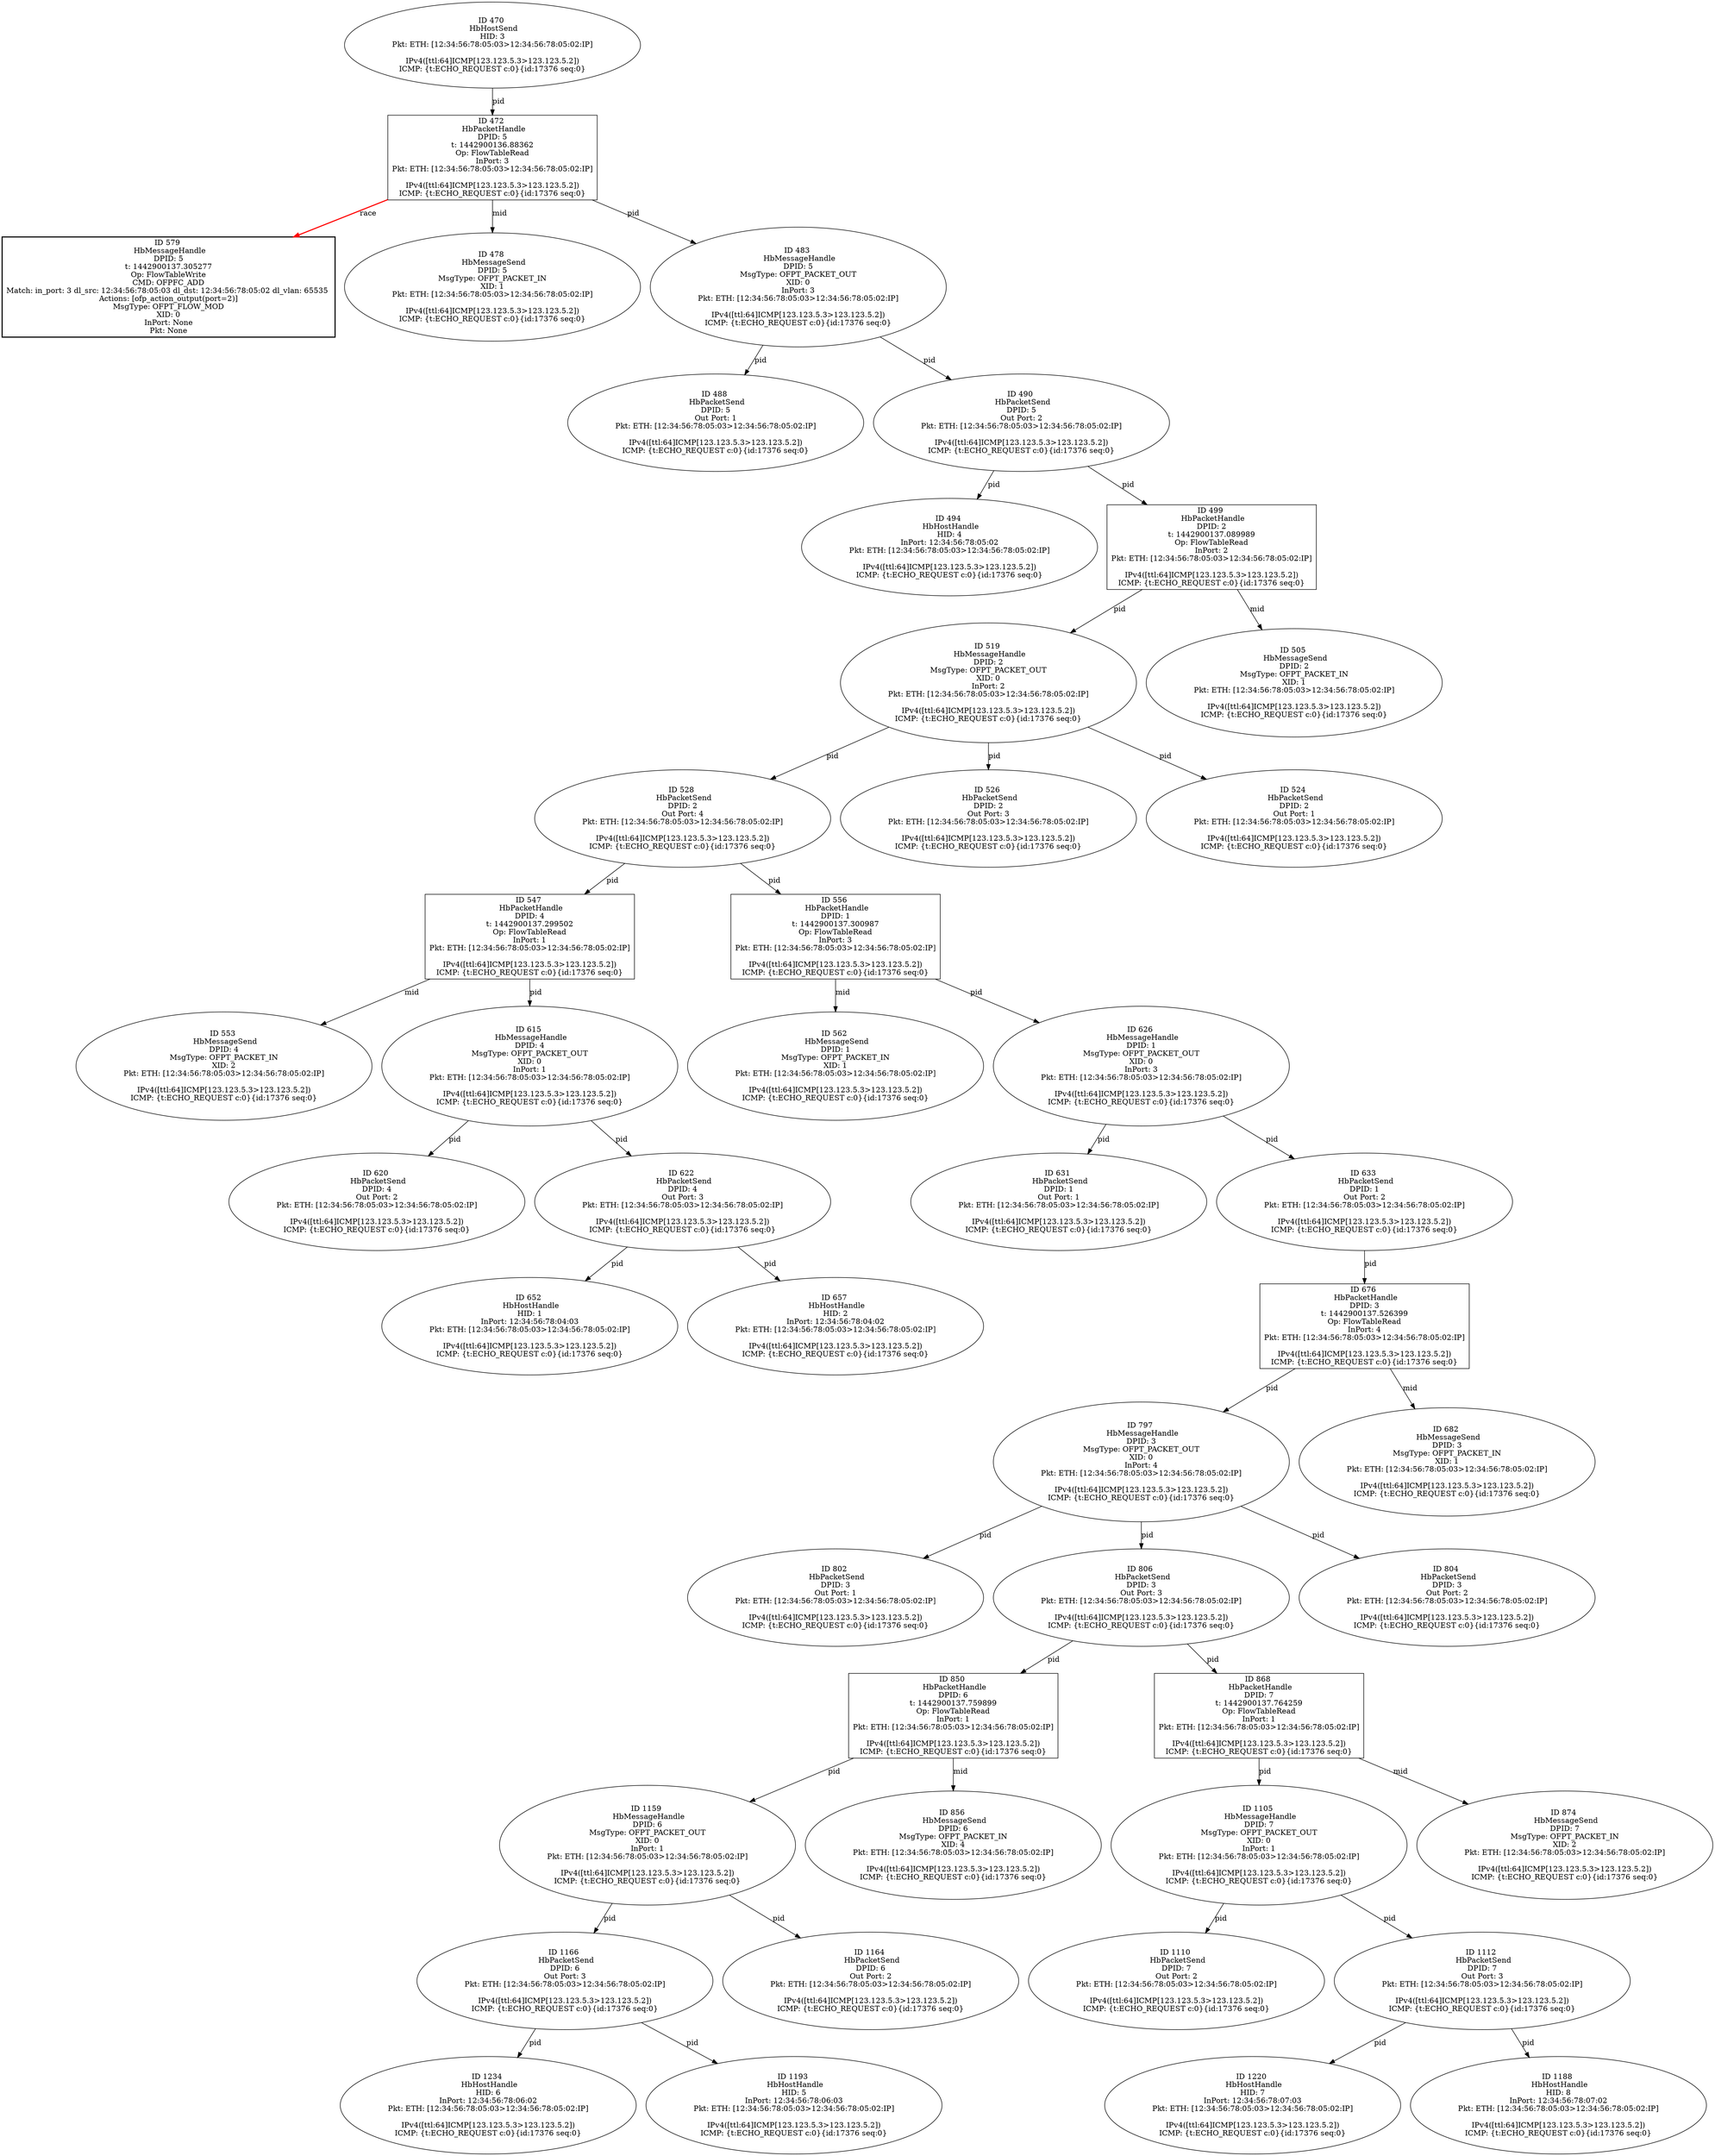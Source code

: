 strict digraph G {
1110 [shape=oval, event=<hb_events.HbPacketSend object at 0x107964b10>, label="ID 1110 
 HbPacketSend
DPID: 7
Out Port: 2
Pkt: ETH: [12:34:56:78:05:03>12:34:56:78:05:02:IP]

IPv4([ttl:64]ICMP[123.123.5.3>123.123.5.2])
ICMP: {t:ECHO_REQUEST c:0}{id:17376 seq:0}"];
519 [shape=oval, event=<hb_events.HbMessageHandle object at 0x1078902d0>, label="ID 519 
 HbMessageHandle
DPID: 2
MsgType: OFPT_PACKET_OUT
XID: 0
InPort: 2
Pkt: ETH: [12:34:56:78:05:03>12:34:56:78:05:02:IP]

IPv4([ttl:64]ICMP[123.123.5.3>123.123.5.2])
ICMP: {t:ECHO_REQUEST c:0}{id:17376 seq:0}"];
652 [shape=oval, event=<hb_events.HbHostHandle object at 0x1078b5ed0>, label="ID 652 
 HbHostHandle
HID: 1
InPort: 12:34:56:78:04:03
Pkt: ETH: [12:34:56:78:05:03>12:34:56:78:05:02:IP]

IPv4([ttl:64]ICMP[123.123.5.3>123.123.5.2])
ICMP: {t:ECHO_REQUEST c:0}{id:17376 seq:0}"];
1166 [shape=oval, event=<hb_events.HbPacketSend object at 0x1079ade50>, label="ID 1166 
 HbPacketSend
DPID: 6
Out Port: 3
Pkt: ETH: [12:34:56:78:05:03>12:34:56:78:05:02:IP]

IPv4([ttl:64]ICMP[123.123.5.3>123.123.5.2])
ICMP: {t:ECHO_REQUEST c:0}{id:17376 seq:0}"];
528 [shape=oval, event=<hb_events.HbPacketSend object at 0x107890c50>, label="ID 528 
 HbPacketSend
DPID: 2
Out Port: 4
Pkt: ETH: [12:34:56:78:05:03>12:34:56:78:05:02:IP]

IPv4([ttl:64]ICMP[123.123.5.3>123.123.5.2])
ICMP: {t:ECHO_REQUEST c:0}{id:17376 seq:0}"];
657 [shape=oval, event=<hb_events.HbHostHandle object at 0x1078bb390>, label="ID 657 
 HbHostHandle
HID: 2
InPort: 12:34:56:78:04:02
Pkt: ETH: [12:34:56:78:05:03>12:34:56:78:05:02:IP]

IPv4([ttl:64]ICMP[123.123.5.3>123.123.5.2])
ICMP: {t:ECHO_REQUEST c:0}{id:17376 seq:0}"];
494 [shape=oval, event=<hb_events.HbHostHandle object at 0x107885ed0>, label="ID 494 
 HbHostHandle
HID: 4
InPort: 12:34:56:78:05:02
Pkt: ETH: [12:34:56:78:05:03>12:34:56:78:05:02:IP]

IPv4([ttl:64]ICMP[123.123.5.3>123.123.5.2])
ICMP: {t:ECHO_REQUEST c:0}{id:17376 seq:0}"];
797 [shape=oval, event=<hb_events.HbMessageHandle object at 0x1078ea550>, label="ID 797 
 HbMessageHandle
DPID: 3
MsgType: OFPT_PACKET_OUT
XID: 0
InPort: 4
Pkt: ETH: [12:34:56:78:05:03>12:34:56:78:05:02:IP]

IPv4([ttl:64]ICMP[123.123.5.3>123.123.5.2])
ICMP: {t:ECHO_REQUEST c:0}{id:17376 seq:0}"];
802 [shape=oval, event=<hb_events.HbPacketSend object at 0x1078eaa50>, label="ID 802 
 HbPacketSend
DPID: 3
Out Port: 1
Pkt: ETH: [12:34:56:78:05:03>12:34:56:78:05:02:IP]

IPv4([ttl:64]ICMP[123.123.5.3>123.123.5.2])
ICMP: {t:ECHO_REQUEST c:0}{id:17376 seq:0}"];
547 [shape=box, event=<hb_events.HbPacketHandle object at 0x107896890>, label="ID 547 
 HbPacketHandle
DPID: 4
t: 1442900137.299502
Op: FlowTableRead
InPort: 1
Pkt: ETH: [12:34:56:78:05:03>12:34:56:78:05:02:IP]

IPv4([ttl:64]ICMP[123.123.5.3>123.123.5.2])
ICMP: {t:ECHO_REQUEST c:0}{id:17376 seq:0}"];
676 [shape=box, event=<hb_events.HbPacketHandle object at 0x1078c4450>, label="ID 676 
 HbPacketHandle
DPID: 3
t: 1442900137.526399
Op: FlowTableRead
InPort: 4
Pkt: ETH: [12:34:56:78:05:03>12:34:56:78:05:02:IP]

IPv4([ttl:64]ICMP[123.123.5.3>123.123.5.2])
ICMP: {t:ECHO_REQUEST c:0}{id:17376 seq:0}"];
806 [shape=oval, event=<hb_events.HbPacketSend object at 0x1078eaed0>, label="ID 806 
 HbPacketSend
DPID: 3
Out Port: 3
Pkt: ETH: [12:34:56:78:05:03>12:34:56:78:05:02:IP]

IPv4([ttl:64]ICMP[123.123.5.3>123.123.5.2])
ICMP: {t:ECHO_REQUEST c:0}{id:17376 seq:0}"];
553 [shape=oval, event=<hb_events.HbMessageSend object at 0x107896fd0>, label="ID 553 
 HbMessageSend
DPID: 4
MsgType: OFPT_PACKET_IN
XID: 2
Pkt: ETH: [12:34:56:78:05:03>12:34:56:78:05:02:IP]

IPv4([ttl:64]ICMP[123.123.5.3>123.123.5.2])
ICMP: {t:ECHO_REQUEST c:0}{id:17376 seq:0}"];
682 [shape=oval, event=<hb_events.HbMessageSend object at 0x1078c4b90>, label="ID 682 
 HbMessageSend
DPID: 3
MsgType: OFPT_PACKET_IN
XID: 1
Pkt: ETH: [12:34:56:78:05:03>12:34:56:78:05:02:IP]

IPv4([ttl:64]ICMP[123.123.5.3>123.123.5.2])
ICMP: {t:ECHO_REQUEST c:0}{id:17376 seq:0}"];
1159 [shape=oval, event=<hb_events.HbMessageHandle object at 0x1079ad350>, label="ID 1159 
 HbMessageHandle
DPID: 6
MsgType: OFPT_PACKET_OUT
XID: 0
InPort: 1
Pkt: ETH: [12:34:56:78:05:03>12:34:56:78:05:02:IP]

IPv4([ttl:64]ICMP[123.123.5.3>123.123.5.2])
ICMP: {t:ECHO_REQUEST c:0}{id:17376 seq:0}"];
556 [shape=box, event=<hb_events.HbPacketHandle object at 0x10789e050>, label="ID 556 
 HbPacketHandle
DPID: 1
t: 1442900137.300987
Op: FlowTableRead
InPort: 3
Pkt: ETH: [12:34:56:78:05:03>12:34:56:78:05:02:IP]

IPv4([ttl:64]ICMP[123.123.5.3>123.123.5.2])
ICMP: {t:ECHO_REQUEST c:0}{id:17376 seq:0}"];
562 [shape=oval, event=<hb_events.HbMessageSend object at 0x10789e790>, label="ID 562 
 HbMessageSend
DPID: 1
MsgType: OFPT_PACKET_IN
XID: 1
Pkt: ETH: [12:34:56:78:05:03>12:34:56:78:05:02:IP]

IPv4([ttl:64]ICMP[123.123.5.3>123.123.5.2])
ICMP: {t:ECHO_REQUEST c:0}{id:17376 seq:0}"];
579 [shape=box, style=bold, event=<hb_events.HbMessageHandle object at 0x1078a3510>, label="ID 579 
 HbMessageHandle
DPID: 5
t: 1442900137.305277
Op: FlowTableWrite
CMD: OFPFC_ADD
Match: in_port: 3 dl_src: 12:34:56:78:05:03 dl_dst: 12:34:56:78:05:02 dl_vlan: 65535 
Actions: [ofp_action_output(port=2)]
MsgType: OFPT_FLOW_MOD
XID: 0
InPort: None
Pkt: None"];
1220 [shape=oval, event=<hb_events.HbHostHandle object at 0x1079bbcd0>, label="ID 1220 
 HbHostHandle
HID: 7
InPort: 12:34:56:78:07:03
Pkt: ETH: [12:34:56:78:05:03>12:34:56:78:05:02:IP]

IPv4([ttl:64]ICMP[123.123.5.3>123.123.5.2])
ICMP: {t:ECHO_REQUEST c:0}{id:17376 seq:0}"];
1164 [shape=oval, event=<hb_events.HbPacketSend object at 0x1079adc10>, label="ID 1164 
 HbPacketSend
DPID: 6
Out Port: 2
Pkt: ETH: [12:34:56:78:05:03>12:34:56:78:05:02:IP]

IPv4([ttl:64]ICMP[123.123.5.3>123.123.5.2])
ICMP: {t:ECHO_REQUEST c:0}{id:17376 seq:0}"];
631 [shape=oval, event=<hb_events.HbPacketSend object at 0x1078b1e10>, label="ID 631 
 HbPacketSend
DPID: 1
Out Port: 1
Pkt: ETH: [12:34:56:78:05:03>12:34:56:78:05:02:IP]

IPv4([ttl:64]ICMP[123.123.5.3>123.123.5.2])
ICMP: {t:ECHO_REQUEST c:0}{id:17376 seq:0}"];
1105 [shape=oval, event=<hb_events.HbMessageHandle object at 0x107964610>, label="ID 1105 
 HbMessageHandle
DPID: 7
MsgType: OFPT_PACKET_OUT
XID: 0
InPort: 1
Pkt: ETH: [12:34:56:78:05:03>12:34:56:78:05:02:IP]

IPv4([ttl:64]ICMP[123.123.5.3>123.123.5.2])
ICMP: {t:ECHO_REQUEST c:0}{id:17376 seq:0}"];
850 [shape=box, event=<hb_events.HbPacketHandle object at 0x1078f7710>, label="ID 850 
 HbPacketHandle
DPID: 6
t: 1442900137.759899
Op: FlowTableRead
InPort: 1
Pkt: ETH: [12:34:56:78:05:03>12:34:56:78:05:02:IP]

IPv4([ttl:64]ICMP[123.123.5.3>123.123.5.2])
ICMP: {t:ECHO_REQUEST c:0}{id:17376 seq:0}"];
526 [shape=oval, event=<hb_events.HbPacketSend object at 0x107890a10>, label="ID 526 
 HbPacketSend
DPID: 2
Out Port: 3
Pkt: ETH: [12:34:56:78:05:03>12:34:56:78:05:02:IP]

IPv4([ttl:64]ICMP[123.123.5.3>123.123.5.2])
ICMP: {t:ECHO_REQUEST c:0}{id:17376 seq:0}"];
470 [shape=oval, event=<hb_events.HbHostSend object at 0x107878a90>, label="ID 470 
 HbHostSend
HID: 3
Pkt: ETH: [12:34:56:78:05:03>12:34:56:78:05:02:IP]

IPv4([ttl:64]ICMP[123.123.5.3>123.123.5.2])
ICMP: {t:ECHO_REQUEST c:0}{id:17376 seq:0}"];
505 [shape=oval, event=<hb_events.HbMessageSend object at 0x107889ad0>, label="ID 505 
 HbMessageSend
DPID: 2
MsgType: OFPT_PACKET_IN
XID: 1
Pkt: ETH: [12:34:56:78:05:03>12:34:56:78:05:02:IP]

IPv4([ttl:64]ICMP[123.123.5.3>123.123.5.2])
ICMP: {t:ECHO_REQUEST c:0}{id:17376 seq:0}"];
472 [shape=box, event=<hb_events.HbPacketHandle object at 0x107878d90>, label="ID 472 
 HbPacketHandle
DPID: 5
t: 1442900136.88362
Op: FlowTableRead
InPort: 3
Pkt: ETH: [12:34:56:78:05:03>12:34:56:78:05:02:IP]

IPv4([ttl:64]ICMP[123.123.5.3>123.123.5.2])
ICMP: {t:ECHO_REQUEST c:0}{id:17376 seq:0}"];
804 [shape=oval, event=<hb_events.HbPacketSend object at 0x1078eac90>, label="ID 804 
 HbPacketSend
DPID: 3
Out Port: 2
Pkt: ETH: [12:34:56:78:05:03>12:34:56:78:05:02:IP]

IPv4([ttl:64]ICMP[123.123.5.3>123.123.5.2])
ICMP: {t:ECHO_REQUEST c:0}{id:17376 seq:0}"];
478 [shape=oval, event=<hb_events.HbMessageSend object at 0x107885510>, label="ID 478 
 HbMessageSend
DPID: 5
MsgType: OFPT_PACKET_IN
XID: 1
Pkt: ETH: [12:34:56:78:05:03>12:34:56:78:05:02:IP]

IPv4([ttl:64]ICMP[123.123.5.3>123.123.5.2])
ICMP: {t:ECHO_REQUEST c:0}{id:17376 seq:0}"];
483 [shape=oval, event=<hb_events.HbMessageHandle object at 0x107885550>, label="ID 483 
 HbMessageHandle
DPID: 5
MsgType: OFPT_PACKET_OUT
XID: 0
InPort: 3
Pkt: ETH: [12:34:56:78:05:03>12:34:56:78:05:02:IP]

IPv4([ttl:64]ICMP[123.123.5.3>123.123.5.2])
ICMP: {t:ECHO_REQUEST c:0}{id:17376 seq:0}"];
868 [shape=box, event=<hb_events.HbPacketHandle object at 0x1078fe9d0>, label="ID 868 
 HbPacketHandle
DPID: 7
t: 1442900137.764259
Op: FlowTableRead
InPort: 1
Pkt: ETH: [12:34:56:78:05:03>12:34:56:78:05:02:IP]

IPv4([ttl:64]ICMP[123.123.5.3>123.123.5.2])
ICMP: {t:ECHO_REQUEST c:0}{id:17376 seq:0}"];
615 [shape=oval, event=<hb_events.HbMessageHandle object at 0x1078abf50>, label="ID 615 
 HbMessageHandle
DPID: 4
MsgType: OFPT_PACKET_OUT
XID: 0
InPort: 1
Pkt: ETH: [12:34:56:78:05:03>12:34:56:78:05:02:IP]

IPv4([ttl:64]ICMP[123.123.5.3>123.123.5.2])
ICMP: {t:ECHO_REQUEST c:0}{id:17376 seq:0}"];
488 [shape=oval, event=<hb_events.HbPacketSend object at 0x107885a50>, label="ID 488 
 HbPacketSend
DPID: 5
Out Port: 1
Pkt: ETH: [12:34:56:78:05:03>12:34:56:78:05:02:IP]

IPv4([ttl:64]ICMP[123.123.5.3>123.123.5.2])
ICMP: {t:ECHO_REQUEST c:0}{id:17376 seq:0}"];
490 [shape=oval, event=<hb_events.HbPacketSend object at 0x107885c90>, label="ID 490 
 HbPacketSend
DPID: 5
Out Port: 2
Pkt: ETH: [12:34:56:78:05:03>12:34:56:78:05:02:IP]

IPv4([ttl:64]ICMP[123.123.5.3>123.123.5.2])
ICMP: {t:ECHO_REQUEST c:0}{id:17376 seq:0}"];
620 [shape=oval, event=<hb_events.HbPacketSend object at 0x1078b1490>, label="ID 620 
 HbPacketSend
DPID: 4
Out Port: 2
Pkt: ETH: [12:34:56:78:05:03>12:34:56:78:05:02:IP]

IPv4([ttl:64]ICMP[123.123.5.3>123.123.5.2])
ICMP: {t:ECHO_REQUEST c:0}{id:17376 seq:0}"];
1234 [shape=oval, event=<hb_events.HbHostHandle object at 0x1079c1910>, label="ID 1234 
 HbHostHandle
HID: 6
InPort: 12:34:56:78:06:02
Pkt: ETH: [12:34:56:78:05:03>12:34:56:78:05:02:IP]

IPv4([ttl:64]ICMP[123.123.5.3>123.123.5.2])
ICMP: {t:ECHO_REQUEST c:0}{id:17376 seq:0}"];
622 [shape=oval, event=<hb_events.HbPacketSend object at 0x1078b16d0>, label="ID 622 
 HbPacketSend
DPID: 4
Out Port: 3
Pkt: ETH: [12:34:56:78:05:03>12:34:56:78:05:02:IP]

IPv4([ttl:64]ICMP[123.123.5.3>123.123.5.2])
ICMP: {t:ECHO_REQUEST c:0}{id:17376 seq:0}"];
856 [shape=oval, event=<hb_events.HbMessageSend object at 0x1078f7e50>, label="ID 856 
 HbMessageSend
DPID: 6
MsgType: OFPT_PACKET_IN
XID: 4
Pkt: ETH: [12:34:56:78:05:03>12:34:56:78:05:02:IP]

IPv4([ttl:64]ICMP[123.123.5.3>123.123.5.2])
ICMP: {t:ECHO_REQUEST c:0}{id:17376 seq:0}"];
1188 [shape=oval, event=<hb_events.HbHostHandle object at 0x1079b40d0>, label="ID 1188 
 HbHostHandle
HID: 8
InPort: 12:34:56:78:07:02
Pkt: ETH: [12:34:56:78:05:03>12:34:56:78:05:02:IP]

IPv4([ttl:64]ICMP[123.123.5.3>123.123.5.2])
ICMP: {t:ECHO_REQUEST c:0}{id:17376 seq:0}"];
626 [shape=oval, event=<hb_events.HbMessageHandle object at 0x1078b1910>, label="ID 626 
 HbMessageHandle
DPID: 1
MsgType: OFPT_PACKET_OUT
XID: 0
InPort: 3
Pkt: ETH: [12:34:56:78:05:03>12:34:56:78:05:02:IP]

IPv4([ttl:64]ICMP[123.123.5.3>123.123.5.2])
ICMP: {t:ECHO_REQUEST c:0}{id:17376 seq:0}"];
499 [shape=box, event=<hb_events.HbPacketHandle object at 0x107889390>, label="ID 499 
 HbPacketHandle
DPID: 2
t: 1442900137.089989
Op: FlowTableRead
InPort: 2
Pkt: ETH: [12:34:56:78:05:03>12:34:56:78:05:02:IP]

IPv4([ttl:64]ICMP[123.123.5.3>123.123.5.2])
ICMP: {t:ECHO_REQUEST c:0}{id:17376 seq:0}"];
1193 [shape=oval, event=<hb_events.HbHostHandle object at 0x1079b4550>, label="ID 1193 
 HbHostHandle
HID: 5
InPort: 12:34:56:78:06:03
Pkt: ETH: [12:34:56:78:05:03>12:34:56:78:05:02:IP]

IPv4([ttl:64]ICMP[123.123.5.3>123.123.5.2])
ICMP: {t:ECHO_REQUEST c:0}{id:17376 seq:0}"];
1112 [shape=oval, event=<hb_events.HbPacketSend object at 0x107964d50>, label="ID 1112 
 HbPacketSend
DPID: 7
Out Port: 3
Pkt: ETH: [12:34:56:78:05:03>12:34:56:78:05:02:IP]

IPv4([ttl:64]ICMP[123.123.5.3>123.123.5.2])
ICMP: {t:ECHO_REQUEST c:0}{id:17376 seq:0}"];
633 [shape=oval, event=<hb_events.HbPacketSend object at 0x1078b5090>, label="ID 633 
 HbPacketSend
DPID: 1
Out Port: 2
Pkt: ETH: [12:34:56:78:05:03>12:34:56:78:05:02:IP]

IPv4([ttl:64]ICMP[123.123.5.3>123.123.5.2])
ICMP: {t:ECHO_REQUEST c:0}{id:17376 seq:0}"];
874 [shape=oval, event=<hb_events.HbMessageSend object at 0x107904150>, label="ID 874 
 HbMessageSend
DPID: 7
MsgType: OFPT_PACKET_IN
XID: 2
Pkt: ETH: [12:34:56:78:05:03>12:34:56:78:05:02:IP]

IPv4([ttl:64]ICMP[123.123.5.3>123.123.5.2])
ICMP: {t:ECHO_REQUEST c:0}{id:17376 seq:0}"];
524 [shape=oval, event=<hb_events.HbPacketSend object at 0x1078907d0>, label="ID 524 
 HbPacketSend
DPID: 2
Out Port: 1
Pkt: ETH: [12:34:56:78:05:03>12:34:56:78:05:02:IP]

IPv4([ttl:64]ICMP[123.123.5.3>123.123.5.2])
ICMP: {t:ECHO_REQUEST c:0}{id:17376 seq:0}"];
470 -> 472  [rel=pid, label=pid];
519 -> 528  [rel=pid, label=pid];
519 -> 524  [rel=pid, label=pid];
519 -> 526  [rel=pid, label=pid];
1166 -> 1193  [rel=pid, label=pid];
1166 -> 1234  [rel=pid, label=pid];
528 -> 547  [rel=pid, label=pid];
528 -> 556  [rel=pid, label=pid];
622 -> 657  [rel=pid, label=pid];
622 -> 652  [rel=pid, label=pid];
797 -> 802  [rel=pid, label=pid];
797 -> 804  [rel=pid, label=pid];
797 -> 806  [rel=pid, label=pid];
547 -> 553  [rel=mid, label=mid];
547 -> 615  [rel=pid, label=pid];
676 -> 682  [rel=mid, label=mid];
676 -> 797  [rel=pid, label=pid];
806 -> 850  [rel=pid, label=pid];
806 -> 868  [rel=pid, label=pid];
1159 -> 1164  [rel=pid, label=pid];
1159 -> 1166  [rel=pid, label=pid];
556 -> 562  [rel=mid, label=mid];
556 -> 626  [rel=pid, label=pid];
1105 -> 1112  [rel=pid, label=pid];
1105 -> 1110  [rel=pid, label=pid];
850 -> 856  [rel=mid, label=mid];
850 -> 1159  [rel=pid, label=pid];
633 -> 676  [rel=pid, label=pid];
472 -> 579  [harmful=True, color=red, style=bold, rel=race, label=race];
472 -> 483  [rel=pid, label=pid];
472 -> 478  [rel=mid, label=mid];
483 -> 488  [rel=pid, label=pid];
483 -> 490  [rel=pid, label=pid];
868 -> 1105  [rel=pid, label=pid];
868 -> 874  [rel=mid, label=mid];
615 -> 620  [rel=pid, label=pid];
615 -> 622  [rel=pid, label=pid];
490 -> 499  [rel=pid, label=pid];
490 -> 494  [rel=pid, label=pid];
626 -> 633  [rel=pid, label=pid];
626 -> 631  [rel=pid, label=pid];
499 -> 505  [rel=mid, label=mid];
499 -> 519  [rel=pid, label=pid];
1112 -> 1188  [rel=pid, label=pid];
1112 -> 1220  [rel=pid, label=pid];
}

